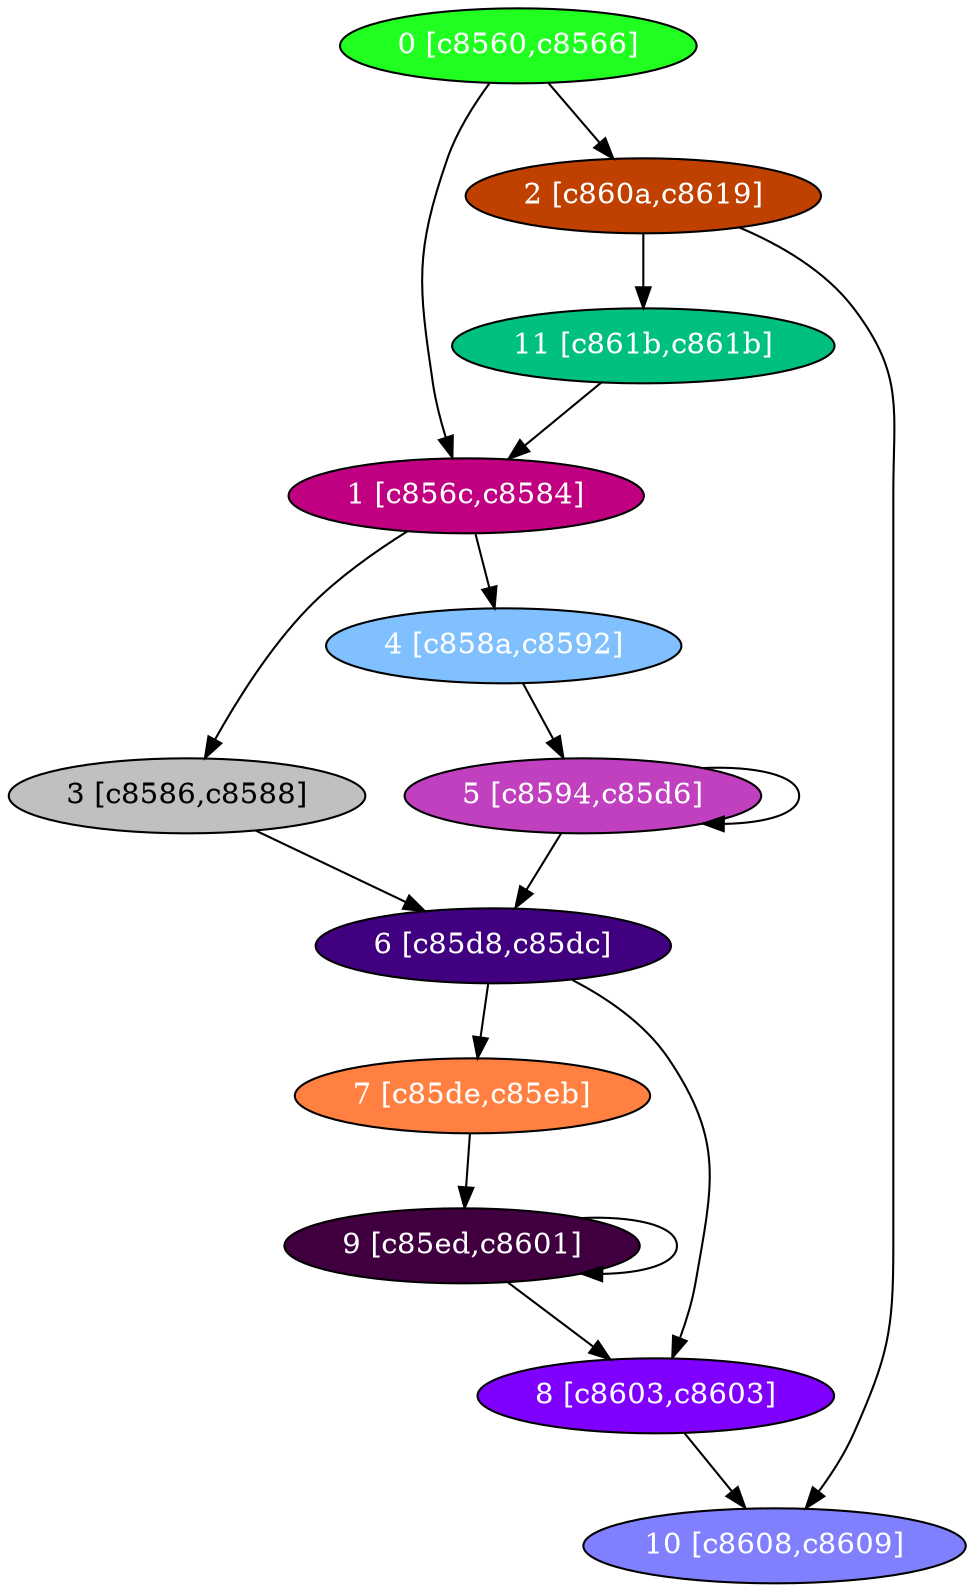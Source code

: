 diGraph libnss3{
	libnss3_0  [style=filled fillcolor="#20FF20" fontcolor="#ffffff" shape=oval label="0 [c8560,c8566]"]
	libnss3_1  [style=filled fillcolor="#C00080" fontcolor="#ffffff" shape=oval label="1 [c856c,c8584]"]
	libnss3_2  [style=filled fillcolor="#C04000" fontcolor="#ffffff" shape=oval label="2 [c860a,c8619]"]
	libnss3_3  [style=filled fillcolor="#C0C0C0" fontcolor="#000000" shape=oval label="3 [c8586,c8588]"]
	libnss3_4  [style=filled fillcolor="#80C0FF" fontcolor="#ffffff" shape=oval label="4 [c858a,c8592]"]
	libnss3_5  [style=filled fillcolor="#C040C0" fontcolor="#ffffff" shape=oval label="5 [c8594,c85d6]"]
	libnss3_6  [style=filled fillcolor="#400080" fontcolor="#ffffff" shape=oval label="6 [c85d8,c85dc]"]
	libnss3_7  [style=filled fillcolor="#FF8040" fontcolor="#ffffff" shape=oval label="7 [c85de,c85eb]"]
	libnss3_8  [style=filled fillcolor="#8000FF" fontcolor="#ffffff" shape=oval label="8 [c8603,c8603]"]
	libnss3_9  [style=filled fillcolor="#400040" fontcolor="#ffffff" shape=oval label="9 [c85ed,c8601]"]
	libnss3_a  [style=filled fillcolor="#8080FF" fontcolor="#ffffff" shape=oval label="10 [c8608,c8609]"]
	libnss3_b  [style=filled fillcolor="#00C080" fontcolor="#ffffff" shape=oval label="11 [c861b,c861b]"]

	libnss3_0 -> libnss3_1
	libnss3_0 -> libnss3_2
	libnss3_1 -> libnss3_3
	libnss3_1 -> libnss3_4
	libnss3_2 -> libnss3_a
	libnss3_2 -> libnss3_b
	libnss3_3 -> libnss3_6
	libnss3_4 -> libnss3_5
	libnss3_5 -> libnss3_5
	libnss3_5 -> libnss3_6
	libnss3_6 -> libnss3_7
	libnss3_6 -> libnss3_8
	libnss3_7 -> libnss3_9
	libnss3_8 -> libnss3_a
	libnss3_9 -> libnss3_8
	libnss3_9 -> libnss3_9
	libnss3_b -> libnss3_1
}